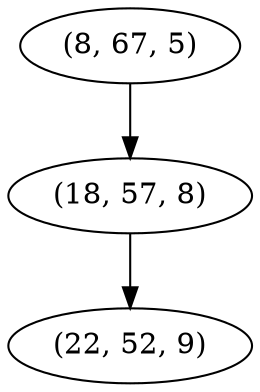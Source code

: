 digraph tree {
    "(8, 67, 5)";
    "(18, 57, 8)";
    "(22, 52, 9)";
    "(8, 67, 5)" -> "(18, 57, 8)";
    "(18, 57, 8)" -> "(22, 52, 9)";
}
